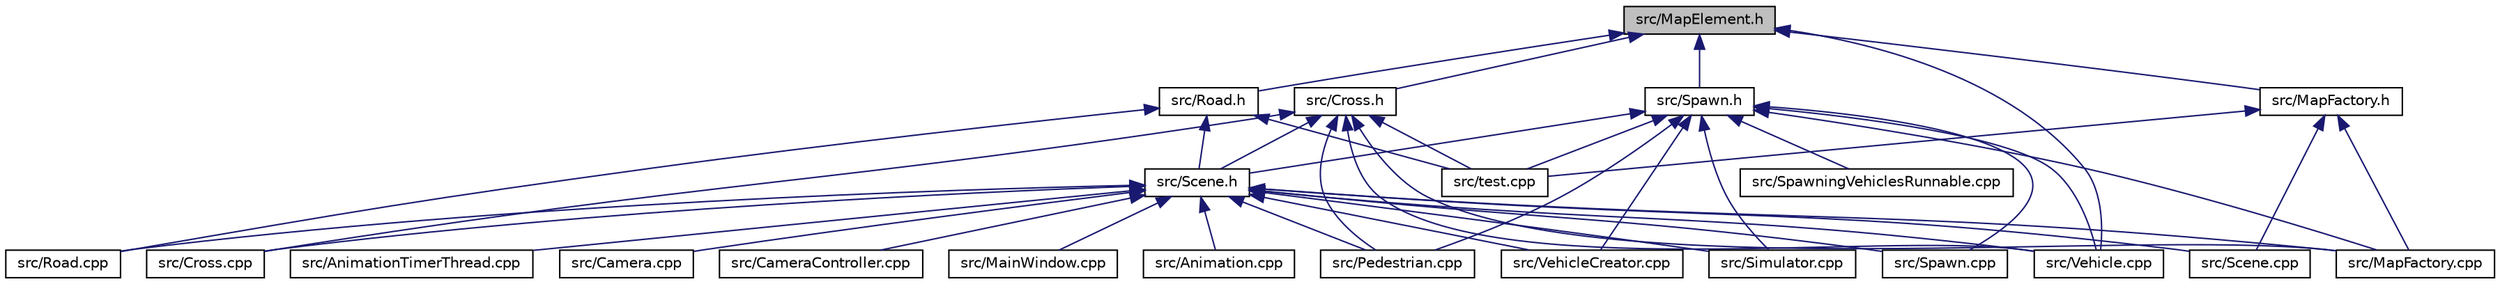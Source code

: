 digraph "src/MapElement.h"
{
  edge [fontname="Helvetica",fontsize="10",labelfontname="Helvetica",labelfontsize="10"];
  node [fontname="Helvetica",fontsize="10",shape=record];
  Node1 [label="src/MapElement.h",height=0.2,width=0.4,color="black", fillcolor="grey75", style="filled" fontcolor="black"];
  Node1 -> Node2 [dir="back",color="midnightblue",fontsize="10",style="solid"];
  Node2 [label="src/Cross.h",height=0.2,width=0.4,color="black", fillcolor="white", style="filled",URL="$_cross_8h.html"];
  Node2 -> Node3 [dir="back",color="midnightblue",fontsize="10",style="solid"];
  Node3 [label="src/Scene.h",height=0.2,width=0.4,color="black", fillcolor="white", style="filled",URL="$_scene_8h.html"];
  Node3 -> Node4 [dir="back",color="midnightblue",fontsize="10",style="solid"];
  Node4 [label="src/Animation.cpp",height=0.2,width=0.4,color="black", fillcolor="white", style="filled",URL="$_animation_8cpp.html"];
  Node3 -> Node5 [dir="back",color="midnightblue",fontsize="10",style="solid"];
  Node5 [label="src/AnimationTimerThread.cpp",height=0.2,width=0.4,color="black", fillcolor="white", style="filled",URL="$_animation_timer_thread_8cpp.html"];
  Node3 -> Node6 [dir="back",color="midnightblue",fontsize="10",style="solid"];
  Node6 [label="src/Camera.cpp",height=0.2,width=0.4,color="black", fillcolor="white", style="filled",URL="$_camera_8cpp.html"];
  Node3 -> Node7 [dir="back",color="midnightblue",fontsize="10",style="solid"];
  Node7 [label="src/CameraController.cpp",height=0.2,width=0.4,color="black", fillcolor="white", style="filled",URL="$_camera_controller_8cpp.html"];
  Node3 -> Node8 [dir="back",color="midnightblue",fontsize="10",style="solid"];
  Node8 [label="src/Cross.cpp",height=0.2,width=0.4,color="black", fillcolor="white", style="filled",URL="$_cross_8cpp.html"];
  Node3 -> Node9 [dir="back",color="midnightblue",fontsize="10",style="solid"];
  Node9 [label="src/MainWindow.cpp",height=0.2,width=0.4,color="black", fillcolor="white", style="filled",URL="$_main_window_8cpp.html"];
  Node3 -> Node10 [dir="back",color="midnightblue",fontsize="10",style="solid"];
  Node10 [label="src/MapFactory.cpp",height=0.2,width=0.4,color="black", fillcolor="white", style="filled",URL="$_map_factory_8cpp.html"];
  Node3 -> Node11 [dir="back",color="midnightblue",fontsize="10",style="solid"];
  Node11 [label="src/Pedestrian.cpp",height=0.2,width=0.4,color="black", fillcolor="white", style="filled",URL="$_pedestrian_8cpp.html"];
  Node3 -> Node12 [dir="back",color="midnightblue",fontsize="10",style="solid"];
  Node12 [label="src/Road.cpp",height=0.2,width=0.4,color="black", fillcolor="white", style="filled",URL="$_road_8cpp.html"];
  Node3 -> Node13 [dir="back",color="midnightblue",fontsize="10",style="solid"];
  Node13 [label="src/Scene.cpp",height=0.2,width=0.4,color="black", fillcolor="white", style="filled",URL="$_scene_8cpp.html"];
  Node3 -> Node14 [dir="back",color="midnightblue",fontsize="10",style="solid"];
  Node14 [label="src/Simulator.cpp",height=0.2,width=0.4,color="black", fillcolor="white", style="filled",URL="$_simulator_8cpp.html"];
  Node3 -> Node15 [dir="back",color="midnightblue",fontsize="10",style="solid"];
  Node15 [label="src/Spawn.cpp",height=0.2,width=0.4,color="black", fillcolor="white", style="filled",URL="$_spawn_8cpp.html"];
  Node3 -> Node16 [dir="back",color="midnightblue",fontsize="10",style="solid"];
  Node16 [label="src/Vehicle.cpp",height=0.2,width=0.4,color="black", fillcolor="white", style="filled",URL="$_vehicle_8cpp.html"];
  Node3 -> Node17 [dir="back",color="midnightblue",fontsize="10",style="solid"];
  Node17 [label="src/VehicleCreator.cpp",height=0.2,width=0.4,color="black", fillcolor="white", style="filled",URL="$_vehicle_creator_8cpp.html"];
  Node2 -> Node8 [dir="back",color="midnightblue",fontsize="10",style="solid"];
  Node2 -> Node10 [dir="back",color="midnightblue",fontsize="10",style="solid"];
  Node2 -> Node11 [dir="back",color="midnightblue",fontsize="10",style="solid"];
  Node2 -> Node18 [dir="back",color="midnightblue",fontsize="10",style="solid"];
  Node18 [label="src/test.cpp",height=0.2,width=0.4,color="black", fillcolor="white", style="filled",URL="$test_8cpp.html"];
  Node2 -> Node16 [dir="back",color="midnightblue",fontsize="10",style="solid"];
  Node1 -> Node19 [dir="back",color="midnightblue",fontsize="10",style="solid"];
  Node19 [label="src/Road.h",height=0.2,width=0.4,color="black", fillcolor="white", style="filled",URL="$_road_8h.html"];
  Node19 -> Node3 [dir="back",color="midnightblue",fontsize="10",style="solid"];
  Node19 -> Node12 [dir="back",color="midnightblue",fontsize="10",style="solid"];
  Node19 -> Node18 [dir="back",color="midnightblue",fontsize="10",style="solid"];
  Node1 -> Node20 [dir="back",color="midnightblue",fontsize="10",style="solid"];
  Node20 [label="src/Spawn.h",height=0.2,width=0.4,color="black", fillcolor="white", style="filled",URL="$_spawn_8h.html"];
  Node20 -> Node3 [dir="back",color="midnightblue",fontsize="10",style="solid"];
  Node20 -> Node10 [dir="back",color="midnightblue",fontsize="10",style="solid"];
  Node20 -> Node11 [dir="back",color="midnightblue",fontsize="10",style="solid"];
  Node20 -> Node14 [dir="back",color="midnightblue",fontsize="10",style="solid"];
  Node20 -> Node15 [dir="back",color="midnightblue",fontsize="10",style="solid"];
  Node20 -> Node21 [dir="back",color="midnightblue",fontsize="10",style="solid"];
  Node21 [label="src/SpawningVehiclesRunnable.cpp",height=0.2,width=0.4,color="black", fillcolor="white", style="filled",URL="$_spawning_vehicles_runnable_8cpp.html"];
  Node20 -> Node18 [dir="back",color="midnightblue",fontsize="10",style="solid"];
  Node20 -> Node16 [dir="back",color="midnightblue",fontsize="10",style="solid"];
  Node20 -> Node17 [dir="back",color="midnightblue",fontsize="10",style="solid"];
  Node1 -> Node22 [dir="back",color="midnightblue",fontsize="10",style="solid"];
  Node22 [label="src/MapFactory.h",height=0.2,width=0.4,color="black", fillcolor="white", style="filled",URL="$_map_factory_8h.html"];
  Node22 -> Node10 [dir="back",color="midnightblue",fontsize="10",style="solid"];
  Node22 -> Node13 [dir="back",color="midnightblue",fontsize="10",style="solid"];
  Node22 -> Node18 [dir="back",color="midnightblue",fontsize="10",style="solid"];
  Node1 -> Node16 [dir="back",color="midnightblue",fontsize="10",style="solid"];
}
